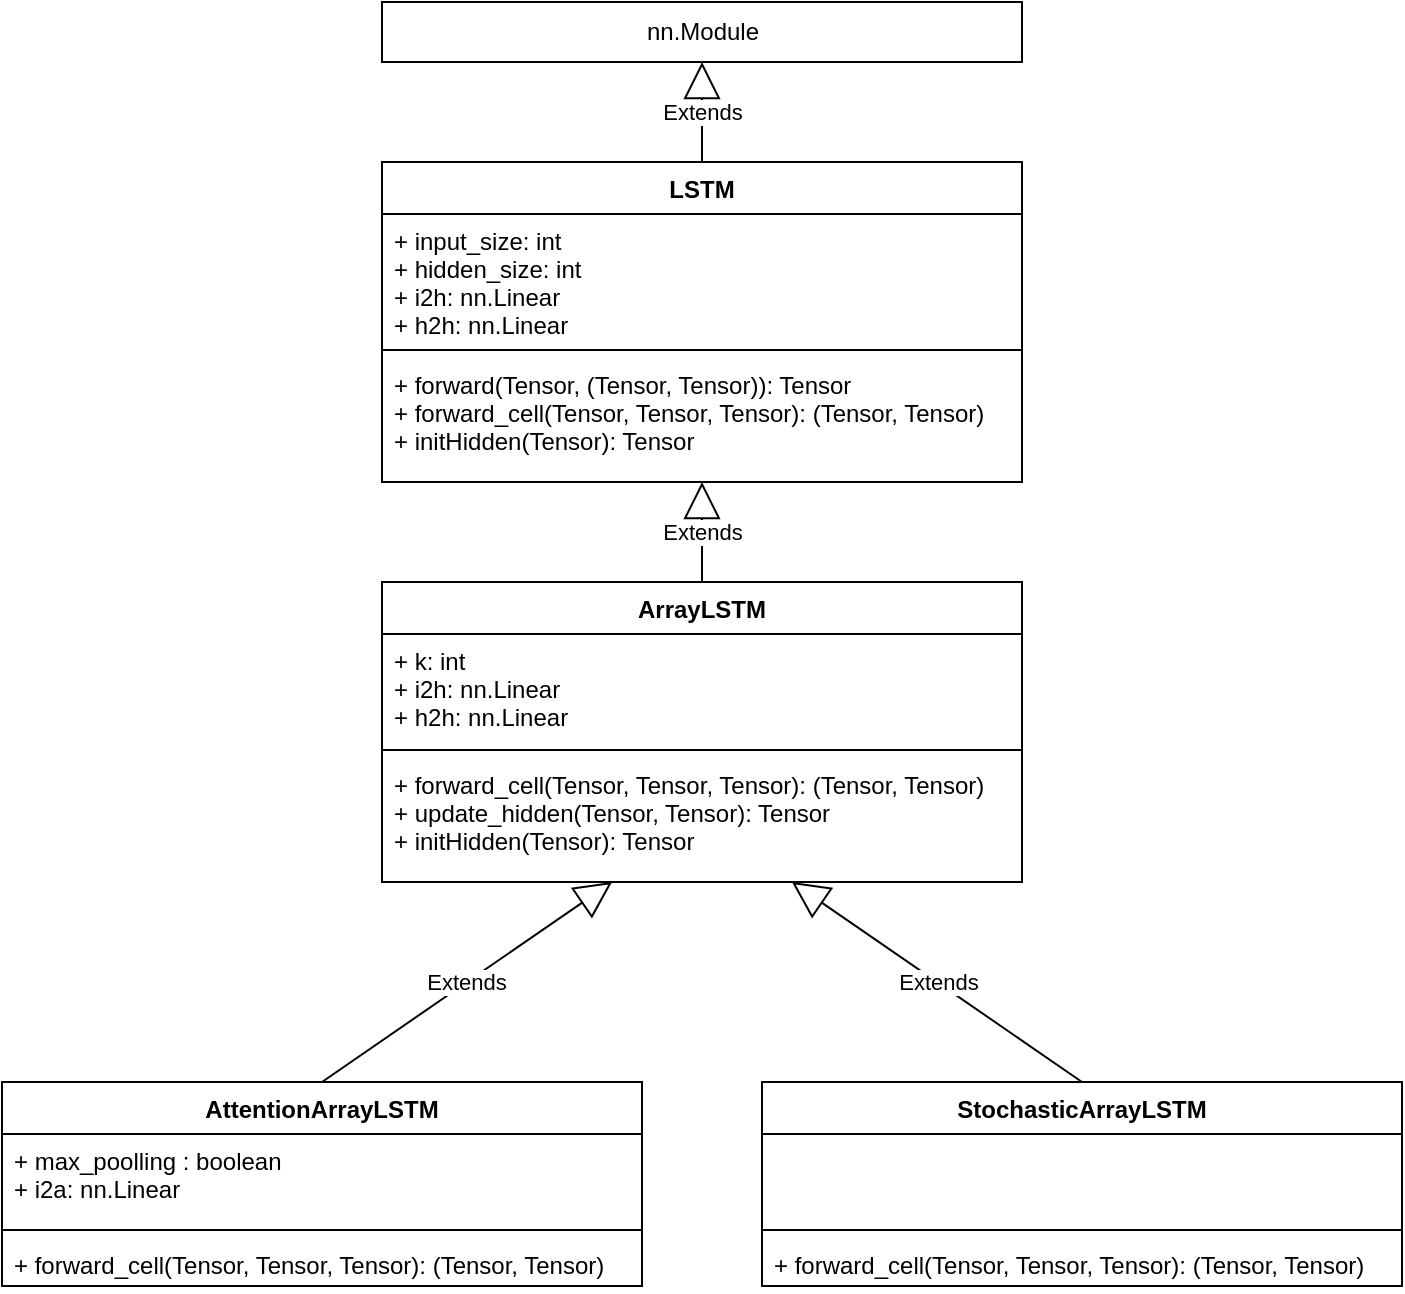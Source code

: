 <mxfile version="13.1.2" type="device"><diagram id="C5RBs43oDa-KdzZeNtuy" name="Page-1"><mxGraphModel dx="1422" dy="776" grid="1" gridSize="10" guides="1" tooltips="1" connect="1" arrows="1" fold="1" page="1" pageScale="1" pageWidth="827" pageHeight="1169" math="0" shadow="0"><root><mxCell id="WIyWlLk6GJQsqaUBKTNV-0"/><mxCell id="WIyWlLk6GJQsqaUBKTNV-1" parent="WIyWlLk6GJQsqaUBKTNV-0"/><mxCell id="YS7pAIqJHZvK10a76R6Z-1" value="nn.Module" style="html=1;" vertex="1" parent="WIyWlLk6GJQsqaUBKTNV-1"><mxGeometry x="254" y="40" width="320" height="30" as="geometry"/></mxCell><mxCell id="YS7pAIqJHZvK10a76R6Z-2" value="Extends" style="endArrow=block;endSize=16;endFill=0;html=1;exitX=0.5;exitY=0;exitDx=0;exitDy=0;entryX=0.5;entryY=1;entryDx=0;entryDy=0;" edge="1" parent="WIyWlLk6GJQsqaUBKTNV-1" source="YS7pAIqJHZvK10a76R6Z-3" target="YS7pAIqJHZvK10a76R6Z-1"><mxGeometry width="160" relative="1" as="geometry"><mxPoint x="234" y="190" as="sourcePoint"/><mxPoint x="394" y="190" as="targetPoint"/></mxGeometry></mxCell><mxCell id="YS7pAIqJHZvK10a76R6Z-8" value="Extends" style="endArrow=block;endSize=16;endFill=0;html=1;exitX=0.5;exitY=0;exitDx=0;exitDy=0;entryX=0.5;entryY=1;entryDx=0;entryDy=0;entryPerimeter=0;" edge="1" parent="WIyWlLk6GJQsqaUBKTNV-1" source="YS7pAIqJHZvK10a76R6Z-9" target="YS7pAIqJHZvK10a76R6Z-6"><mxGeometry width="160" relative="1" as="geometry"><mxPoint x="234" y="400" as="sourcePoint"/><mxPoint x="404" y="320" as="targetPoint"/></mxGeometry></mxCell><mxCell id="YS7pAIqJHZvK10a76R6Z-3" value="LSTM" style="swimlane;fontStyle=1;align=center;verticalAlign=top;childLayout=stackLayout;horizontal=1;startSize=26;horizontalStack=0;resizeParent=1;resizeParentMax=0;resizeLast=0;collapsible=1;marginBottom=0;" vertex="1" parent="WIyWlLk6GJQsqaUBKTNV-1"><mxGeometry x="254" y="120" width="320" height="160" as="geometry"/></mxCell><mxCell id="YS7pAIqJHZvK10a76R6Z-4" value="+ input_size: int&#xA;+ hidden_size: int&#xA;+ i2h: nn.Linear&#xA;+ h2h: nn.Linear&#xA;" style="text;strokeColor=none;fillColor=none;align=left;verticalAlign=top;spacingLeft=4;spacingRight=4;overflow=hidden;rotatable=0;points=[[0,0.5],[1,0.5]];portConstraint=eastwest;" vertex="1" parent="YS7pAIqJHZvK10a76R6Z-3"><mxGeometry y="26" width="320" height="64" as="geometry"/></mxCell><mxCell id="YS7pAIqJHZvK10a76R6Z-5" value="" style="line;strokeWidth=1;fillColor=none;align=left;verticalAlign=middle;spacingTop=-1;spacingLeft=3;spacingRight=3;rotatable=0;labelPosition=right;points=[];portConstraint=eastwest;" vertex="1" parent="YS7pAIqJHZvK10a76R6Z-3"><mxGeometry y="90" width="320" height="8" as="geometry"/></mxCell><mxCell id="YS7pAIqJHZvK10a76R6Z-6" value="+ forward(Tensor, (Tensor, Tensor)): Tensor&#xA;+ forward_cell(Tensor, Tensor, Tensor): (Tensor, Tensor)&#xA;+ initHidden(Tensor): Tensor&#xA;" style="text;strokeColor=none;fillColor=none;align=left;verticalAlign=top;spacingLeft=4;spacingRight=4;overflow=hidden;rotatable=0;points=[[0,0.5],[1,0.5]];portConstraint=eastwest;" vertex="1" parent="YS7pAIqJHZvK10a76R6Z-3"><mxGeometry y="98" width="320" height="62" as="geometry"/></mxCell><mxCell id="YS7pAIqJHZvK10a76R6Z-9" value="ArrayLSTM" style="swimlane;fontStyle=1;align=center;verticalAlign=top;childLayout=stackLayout;horizontal=1;startSize=26;horizontalStack=0;resizeParent=1;resizeParentMax=0;resizeLast=0;collapsible=1;marginBottom=0;" vertex="1" parent="WIyWlLk6GJQsqaUBKTNV-1"><mxGeometry x="254" y="330" width="320" height="150" as="geometry"/></mxCell><mxCell id="YS7pAIqJHZvK10a76R6Z-10" value="+ k: int&#xA;+ i2h: nn.Linear&#xA;+ h2h: nn.Linear&#xA;&#xA;&#xA;" style="text;strokeColor=none;fillColor=none;align=left;verticalAlign=top;spacingLeft=4;spacingRight=4;overflow=hidden;rotatable=0;points=[[0,0.5],[1,0.5]];portConstraint=eastwest;" vertex="1" parent="YS7pAIqJHZvK10a76R6Z-9"><mxGeometry y="26" width="320" height="54" as="geometry"/></mxCell><mxCell id="YS7pAIqJHZvK10a76R6Z-11" value="" style="line;strokeWidth=1;fillColor=none;align=left;verticalAlign=middle;spacingTop=-1;spacingLeft=3;spacingRight=3;rotatable=0;labelPosition=right;points=[];portConstraint=eastwest;" vertex="1" parent="YS7pAIqJHZvK10a76R6Z-9"><mxGeometry y="80" width="320" height="8" as="geometry"/></mxCell><mxCell id="YS7pAIqJHZvK10a76R6Z-12" value="+ forward_cell(Tensor, Tensor, Tensor): (Tensor, Tensor)&#xA;+ update_hidden(Tensor, Tensor): Tensor&#xA;+ initHidden(Tensor): Tensor&#xA;" style="text;strokeColor=none;fillColor=none;align=left;verticalAlign=top;spacingLeft=4;spacingRight=4;overflow=hidden;rotatable=0;points=[[0,0.5],[1,0.5]];portConstraint=eastwest;" vertex="1" parent="YS7pAIqJHZvK10a76R6Z-9"><mxGeometry y="88" width="320" height="62" as="geometry"/></mxCell><mxCell id="YS7pAIqJHZvK10a76R6Z-13" value="AttentionArrayLSTM" style="swimlane;fontStyle=1;align=center;verticalAlign=top;childLayout=stackLayout;horizontal=1;startSize=26;horizontalStack=0;resizeParent=1;resizeParentMax=0;resizeLast=0;collapsible=1;marginBottom=0;" vertex="1" parent="WIyWlLk6GJQsqaUBKTNV-1"><mxGeometry x="64" y="580" width="320" height="102" as="geometry"/></mxCell><mxCell id="YS7pAIqJHZvK10a76R6Z-14" value="+ max_poolling : boolean&#xA;+ i2a: nn.Linear" style="text;strokeColor=none;fillColor=none;align=left;verticalAlign=top;spacingLeft=4;spacingRight=4;overflow=hidden;rotatable=0;points=[[0,0.5],[1,0.5]];portConstraint=eastwest;" vertex="1" parent="YS7pAIqJHZvK10a76R6Z-13"><mxGeometry y="26" width="320" height="44" as="geometry"/></mxCell><mxCell id="YS7pAIqJHZvK10a76R6Z-15" value="" style="line;strokeWidth=1;fillColor=none;align=left;verticalAlign=middle;spacingTop=-1;spacingLeft=3;spacingRight=3;rotatable=0;labelPosition=right;points=[];portConstraint=eastwest;" vertex="1" parent="YS7pAIqJHZvK10a76R6Z-13"><mxGeometry y="70" width="320" height="8" as="geometry"/></mxCell><mxCell id="YS7pAIqJHZvK10a76R6Z-16" value="+ forward_cell(Tensor, Tensor, Tensor): (Tensor, Tensor)" style="text;strokeColor=none;fillColor=none;align=left;verticalAlign=top;spacingLeft=4;spacingRight=4;overflow=hidden;rotatable=0;points=[[0,0.5],[1,0.5]];portConstraint=eastwest;" vertex="1" parent="YS7pAIqJHZvK10a76R6Z-13"><mxGeometry y="78" width="320" height="24" as="geometry"/></mxCell><mxCell id="YS7pAIqJHZvK10a76R6Z-17" value="StochasticArrayLSTM" style="swimlane;fontStyle=1;align=center;verticalAlign=top;childLayout=stackLayout;horizontal=1;startSize=26;horizontalStack=0;resizeParent=1;resizeParentMax=0;resizeLast=0;collapsible=1;marginBottom=0;" vertex="1" parent="WIyWlLk6GJQsqaUBKTNV-1"><mxGeometry x="444" y="580" width="320" height="102" as="geometry"/></mxCell><mxCell id="YS7pAIqJHZvK10a76R6Z-18" value=" " style="text;strokeColor=none;fillColor=none;align=left;verticalAlign=top;spacingLeft=4;spacingRight=4;overflow=hidden;rotatable=0;points=[[0,0.5],[1,0.5]];portConstraint=eastwest;" vertex="1" parent="YS7pAIqJHZvK10a76R6Z-17"><mxGeometry y="26" width="320" height="44" as="geometry"/></mxCell><mxCell id="YS7pAIqJHZvK10a76R6Z-19" value="" style="line;strokeWidth=1;fillColor=none;align=left;verticalAlign=middle;spacingTop=-1;spacingLeft=3;spacingRight=3;rotatable=0;labelPosition=right;points=[];portConstraint=eastwest;" vertex="1" parent="YS7pAIqJHZvK10a76R6Z-17"><mxGeometry y="70" width="320" height="8" as="geometry"/></mxCell><mxCell id="YS7pAIqJHZvK10a76R6Z-20" value="+ forward_cell(Tensor, Tensor, Tensor): (Tensor, Tensor)" style="text;strokeColor=none;fillColor=none;align=left;verticalAlign=top;spacingLeft=4;spacingRight=4;overflow=hidden;rotatable=0;points=[[0,0.5],[1,0.5]];portConstraint=eastwest;" vertex="1" parent="YS7pAIqJHZvK10a76R6Z-17"><mxGeometry y="78" width="320" height="24" as="geometry"/></mxCell><mxCell id="YS7pAIqJHZvK10a76R6Z-21" value="Extends" style="endArrow=block;endSize=16;endFill=0;html=1;exitX=0.5;exitY=0;exitDx=0;exitDy=0;" edge="1" parent="WIyWlLk6GJQsqaUBKTNV-1" source="YS7pAIqJHZvK10a76R6Z-13" target="YS7pAIqJHZvK10a76R6Z-12"><mxGeometry width="160" relative="1" as="geometry"><mxPoint x="560" y="460" as="sourcePoint"/><mxPoint x="720" y="460" as="targetPoint"/></mxGeometry></mxCell><mxCell id="YS7pAIqJHZvK10a76R6Z-22" value="Extends" style="endArrow=block;endSize=16;endFill=0;html=1;exitX=0.5;exitY=0;exitDx=0;exitDy=0;" edge="1" parent="WIyWlLk6GJQsqaUBKTNV-1" source="YS7pAIqJHZvK10a76R6Z-17" target="YS7pAIqJHZvK10a76R6Z-12"><mxGeometry width="160" relative="1" as="geometry"><mxPoint x="630" y="540" as="sourcePoint"/><mxPoint x="790" y="540" as="targetPoint"/></mxGeometry></mxCell></root></mxGraphModel></diagram></mxfile>